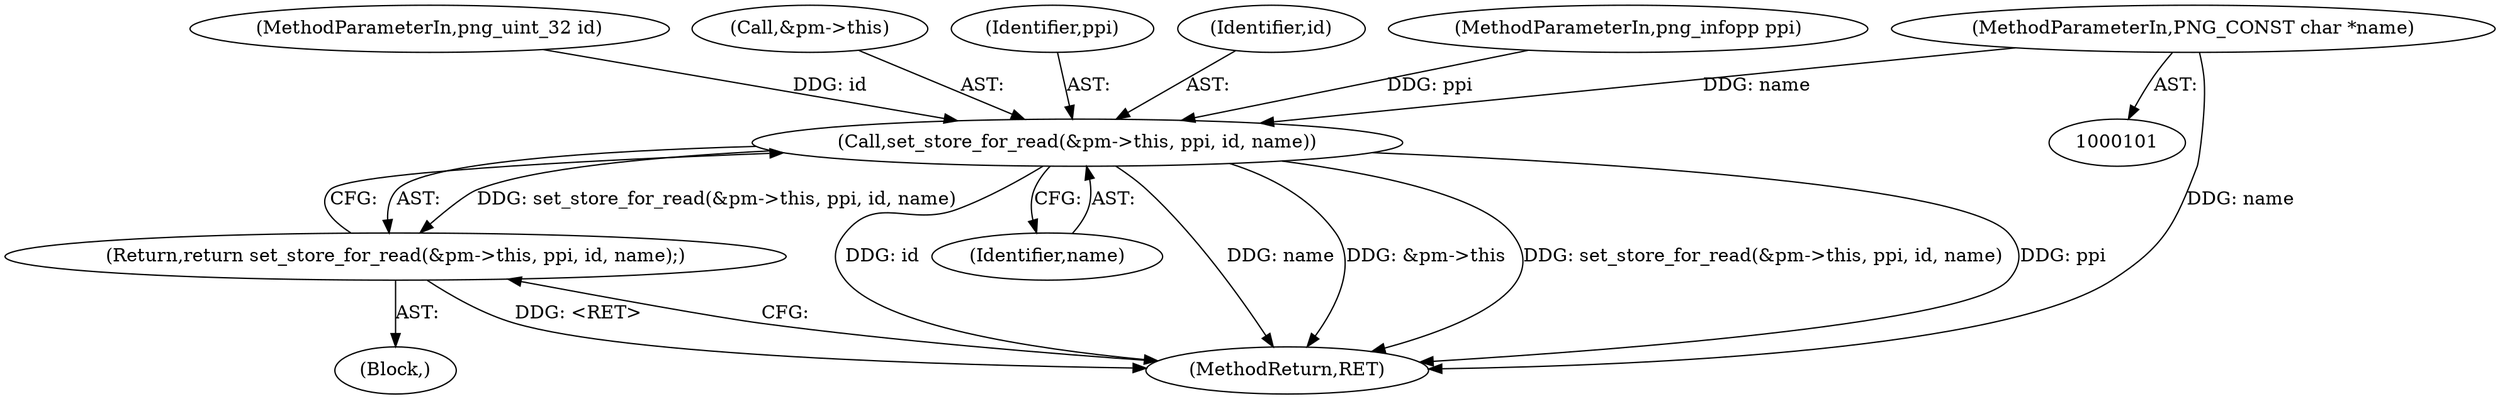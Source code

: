 digraph "1_Android_9d4853418ab2f754c2b63e091c29c5529b8b86ca_128@pointer" {
"1000105" [label="(MethodParameterIn,PNG_CONST char *name)"];
"1000148" [label="(Call,set_store_for_read(&pm->this, ppi, id, name))"];
"1000147" [label="(Return,return set_store_for_read(&pm->this, ppi, id, name);)"];
"1000148" [label="(Call,set_store_for_read(&pm->this, ppi, id, name))"];
"1000155" [label="(Identifier,name)"];
"1000106" [label="(Block,)"];
"1000105" [label="(MethodParameterIn,PNG_CONST char *name)"];
"1000104" [label="(MethodParameterIn,png_uint_32 id)"];
"1000147" [label="(Return,return set_store_for_read(&pm->this, ppi, id, name);)"];
"1000156" [label="(MethodReturn,RET)"];
"1000149" [label="(Call,&pm->this)"];
"1000153" [label="(Identifier,ppi)"];
"1000154" [label="(Identifier,id)"];
"1000103" [label="(MethodParameterIn,png_infopp ppi)"];
"1000105" -> "1000101"  [label="AST: "];
"1000105" -> "1000156"  [label="DDG: name"];
"1000105" -> "1000148"  [label="DDG: name"];
"1000148" -> "1000147"  [label="AST: "];
"1000148" -> "1000155"  [label="CFG: "];
"1000149" -> "1000148"  [label="AST: "];
"1000153" -> "1000148"  [label="AST: "];
"1000154" -> "1000148"  [label="AST: "];
"1000155" -> "1000148"  [label="AST: "];
"1000147" -> "1000148"  [label="CFG: "];
"1000148" -> "1000156"  [label="DDG: id"];
"1000148" -> "1000156"  [label="DDG: name"];
"1000148" -> "1000156"  [label="DDG: &pm->this"];
"1000148" -> "1000156"  [label="DDG: set_store_for_read(&pm->this, ppi, id, name)"];
"1000148" -> "1000156"  [label="DDG: ppi"];
"1000148" -> "1000147"  [label="DDG: set_store_for_read(&pm->this, ppi, id, name)"];
"1000103" -> "1000148"  [label="DDG: ppi"];
"1000104" -> "1000148"  [label="DDG: id"];
"1000147" -> "1000106"  [label="AST: "];
"1000156" -> "1000147"  [label="CFG: "];
"1000147" -> "1000156"  [label="DDG: <RET>"];
}
